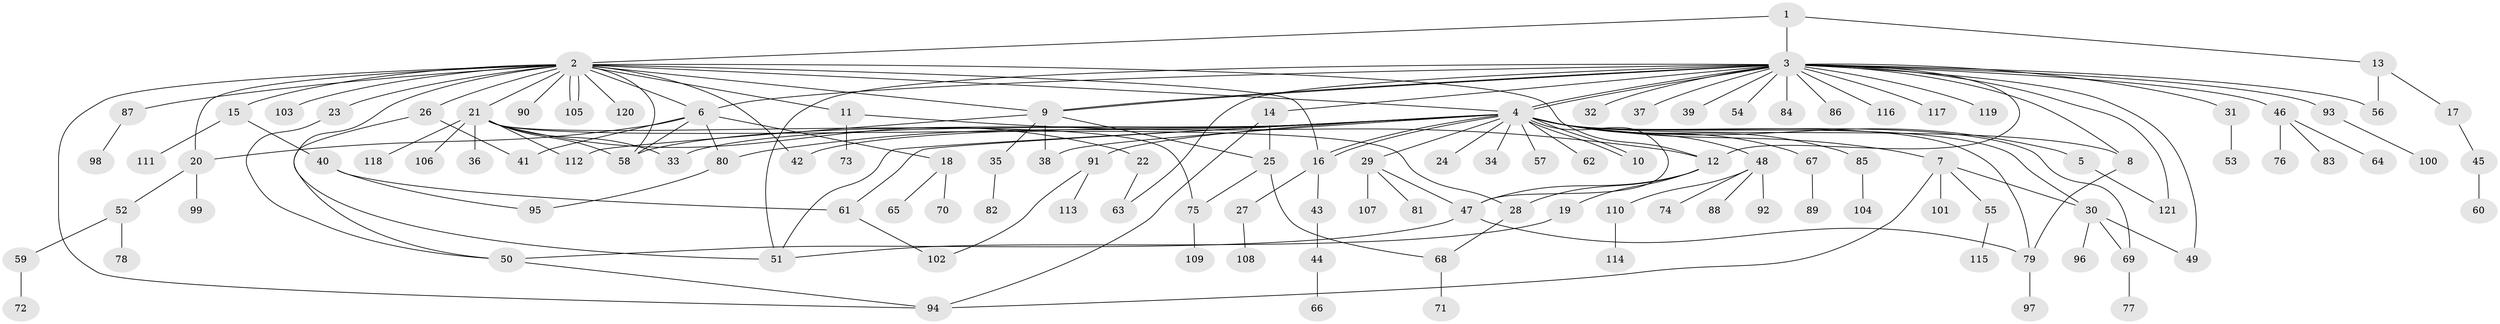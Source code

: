// Generated by graph-tools (version 1.1) at 2025/49/03/09/25 03:49:47]
// undirected, 121 vertices, 167 edges
graph export_dot {
graph [start="1"]
  node [color=gray90,style=filled];
  1;
  2;
  3;
  4;
  5;
  6;
  7;
  8;
  9;
  10;
  11;
  12;
  13;
  14;
  15;
  16;
  17;
  18;
  19;
  20;
  21;
  22;
  23;
  24;
  25;
  26;
  27;
  28;
  29;
  30;
  31;
  32;
  33;
  34;
  35;
  36;
  37;
  38;
  39;
  40;
  41;
  42;
  43;
  44;
  45;
  46;
  47;
  48;
  49;
  50;
  51;
  52;
  53;
  54;
  55;
  56;
  57;
  58;
  59;
  60;
  61;
  62;
  63;
  64;
  65;
  66;
  67;
  68;
  69;
  70;
  71;
  72;
  73;
  74;
  75;
  76;
  77;
  78;
  79;
  80;
  81;
  82;
  83;
  84;
  85;
  86;
  87;
  88;
  89;
  90;
  91;
  92;
  93;
  94;
  95;
  96;
  97;
  98;
  99;
  100;
  101;
  102;
  103;
  104;
  105;
  106;
  107;
  108;
  109;
  110;
  111;
  112;
  113;
  114;
  115;
  116;
  117;
  118;
  119;
  120;
  121;
  1 -- 2;
  1 -- 3;
  1 -- 13;
  2 -- 4;
  2 -- 6;
  2 -- 9;
  2 -- 11;
  2 -- 12;
  2 -- 15;
  2 -- 16;
  2 -- 20;
  2 -- 21;
  2 -- 23;
  2 -- 26;
  2 -- 42;
  2 -- 51;
  2 -- 58;
  2 -- 87;
  2 -- 90;
  2 -- 94;
  2 -- 103;
  2 -- 105;
  2 -- 105;
  2 -- 120;
  3 -- 4;
  3 -- 4;
  3 -- 6;
  3 -- 8;
  3 -- 9;
  3 -- 9;
  3 -- 12;
  3 -- 14;
  3 -- 31;
  3 -- 32;
  3 -- 37;
  3 -- 39;
  3 -- 46;
  3 -- 49;
  3 -- 51;
  3 -- 54;
  3 -- 56;
  3 -- 63;
  3 -- 84;
  3 -- 86;
  3 -- 93;
  3 -- 116;
  3 -- 117;
  3 -- 119;
  3 -- 121;
  4 -- 5;
  4 -- 7;
  4 -- 8;
  4 -- 10;
  4 -- 10;
  4 -- 16;
  4 -- 16;
  4 -- 24;
  4 -- 29;
  4 -- 30;
  4 -- 33;
  4 -- 34;
  4 -- 38;
  4 -- 42;
  4 -- 47;
  4 -- 48;
  4 -- 51;
  4 -- 57;
  4 -- 58;
  4 -- 61;
  4 -- 62;
  4 -- 67;
  4 -- 69;
  4 -- 79;
  4 -- 80;
  4 -- 85;
  4 -- 91;
  5 -- 121;
  6 -- 18;
  6 -- 20;
  6 -- 41;
  6 -- 58;
  6 -- 80;
  7 -- 30;
  7 -- 55;
  7 -- 94;
  7 -- 101;
  8 -- 79;
  9 -- 25;
  9 -- 35;
  9 -- 38;
  9 -- 112;
  11 -- 12;
  11 -- 73;
  12 -- 19;
  12 -- 28;
  12 -- 47;
  13 -- 17;
  13 -- 56;
  14 -- 25;
  14 -- 94;
  15 -- 40;
  15 -- 111;
  16 -- 27;
  16 -- 43;
  17 -- 45;
  18 -- 65;
  18 -- 70;
  19 -- 51;
  20 -- 52;
  20 -- 99;
  21 -- 22;
  21 -- 28;
  21 -- 33;
  21 -- 36;
  21 -- 58;
  21 -- 75;
  21 -- 106;
  21 -- 112;
  21 -- 118;
  22 -- 63;
  23 -- 50;
  25 -- 68;
  25 -- 75;
  26 -- 41;
  26 -- 50;
  27 -- 108;
  28 -- 68;
  29 -- 47;
  29 -- 81;
  29 -- 107;
  30 -- 49;
  30 -- 69;
  30 -- 96;
  31 -- 53;
  35 -- 82;
  40 -- 61;
  40 -- 95;
  43 -- 44;
  44 -- 66;
  45 -- 60;
  46 -- 64;
  46 -- 76;
  46 -- 83;
  47 -- 50;
  47 -- 79;
  48 -- 74;
  48 -- 88;
  48 -- 92;
  48 -- 110;
  50 -- 94;
  52 -- 59;
  52 -- 78;
  55 -- 115;
  59 -- 72;
  61 -- 102;
  67 -- 89;
  68 -- 71;
  69 -- 77;
  75 -- 109;
  79 -- 97;
  80 -- 95;
  85 -- 104;
  87 -- 98;
  91 -- 102;
  91 -- 113;
  93 -- 100;
  110 -- 114;
}
